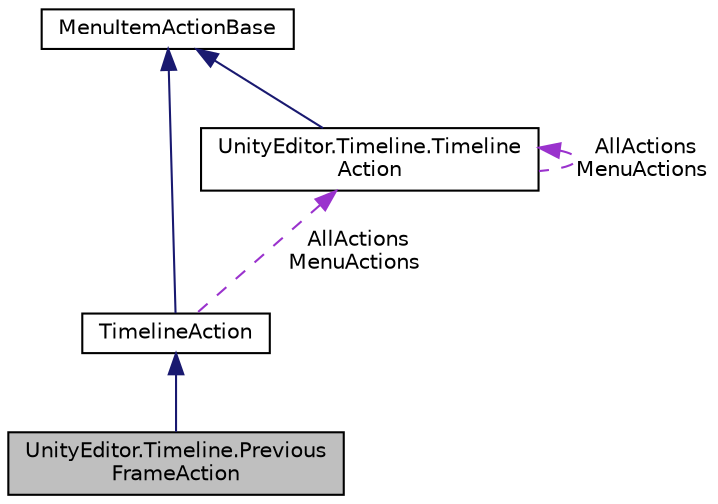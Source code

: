 digraph "UnityEditor.Timeline.PreviousFrameAction"
{
 // LATEX_PDF_SIZE
  edge [fontname="Helvetica",fontsize="10",labelfontname="Helvetica",labelfontsize="10"];
  node [fontname="Helvetica",fontsize="10",shape=record];
  Node1 [label="UnityEditor.Timeline.Previous\lFrameAction",height=0.2,width=0.4,color="black", fillcolor="grey75", style="filled", fontcolor="black",tooltip=" "];
  Node2 -> Node1 [dir="back",color="midnightblue",fontsize="10",style="solid",fontname="Helvetica"];
  Node2 [label="TimelineAction",height=0.2,width=0.4,color="black", fillcolor="white", style="filled",URL="$class_unity_editor_1_1_timeline_1_1_timeline_action.html",tooltip=" "];
  Node3 -> Node2 [dir="back",color="midnightblue",fontsize="10",style="solid",fontname="Helvetica"];
  Node3 [label="MenuItemActionBase",height=0.2,width=0.4,color="black", fillcolor="white", style="filled",URL="$class_unity_editor_1_1_timeline_1_1_menu_item_action_base.html",tooltip=" "];
  Node4 -> Node2 [dir="back",color="darkorchid3",fontsize="10",style="dashed",label=" AllActions\nMenuActions" ,fontname="Helvetica"];
  Node4 [label="UnityEditor.Timeline.Timeline\lAction",height=0.2,width=0.4,color="black", fillcolor="white", style="filled",URL="$class_unity_editor_1_1_timeline_1_1_timeline_action.html",tooltip=" "];
  Node3 -> Node4 [dir="back",color="midnightblue",fontsize="10",style="solid",fontname="Helvetica"];
  Node4 -> Node4 [dir="back",color="darkorchid3",fontsize="10",style="dashed",label=" AllActions\nMenuActions" ,fontname="Helvetica"];
}
